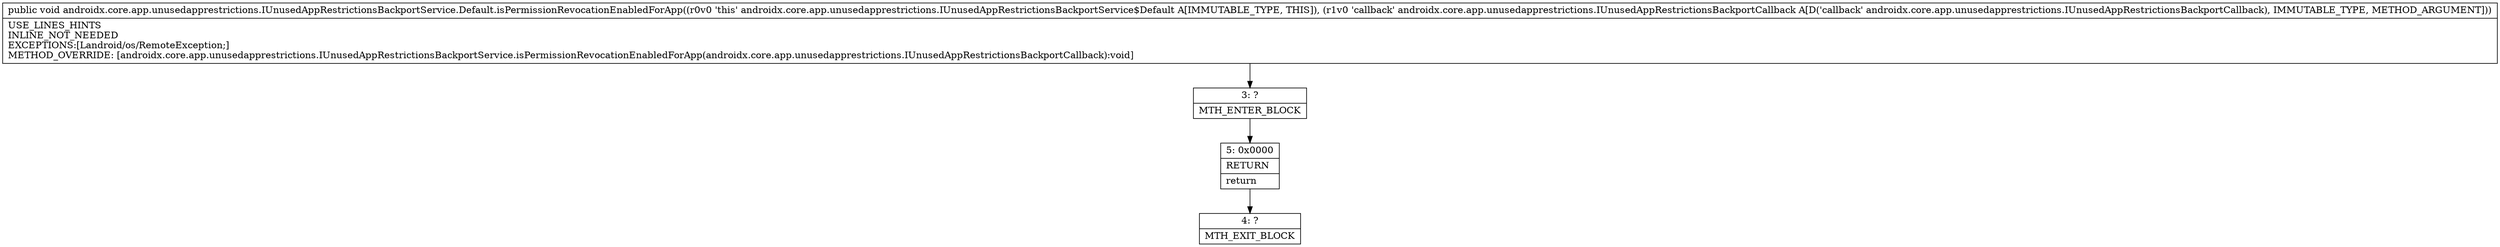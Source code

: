 digraph "CFG forandroidx.core.app.unusedapprestrictions.IUnusedAppRestrictionsBackportService.Default.isPermissionRevocationEnabledForApp(Landroidx\/core\/app\/unusedapprestrictions\/IUnusedAppRestrictionsBackportCallback;)V" {
Node_3 [shape=record,label="{3\:\ ?|MTH_ENTER_BLOCK\l}"];
Node_5 [shape=record,label="{5\:\ 0x0000|RETURN\l|return\l}"];
Node_4 [shape=record,label="{4\:\ ?|MTH_EXIT_BLOCK\l}"];
MethodNode[shape=record,label="{public void androidx.core.app.unusedapprestrictions.IUnusedAppRestrictionsBackportService.Default.isPermissionRevocationEnabledForApp((r0v0 'this' androidx.core.app.unusedapprestrictions.IUnusedAppRestrictionsBackportService$Default A[IMMUTABLE_TYPE, THIS]), (r1v0 'callback' androidx.core.app.unusedapprestrictions.IUnusedAppRestrictionsBackportCallback A[D('callback' androidx.core.app.unusedapprestrictions.IUnusedAppRestrictionsBackportCallback), IMMUTABLE_TYPE, METHOD_ARGUMENT]))  | USE_LINES_HINTS\lINLINE_NOT_NEEDED\lEXCEPTIONS:[Landroid\/os\/RemoteException;]\lMETHOD_OVERRIDE: [androidx.core.app.unusedapprestrictions.IUnusedAppRestrictionsBackportService.isPermissionRevocationEnabledForApp(androidx.core.app.unusedapprestrictions.IUnusedAppRestrictionsBackportCallback):void]\l}"];
MethodNode -> Node_3;Node_3 -> Node_5;
Node_5 -> Node_4;
}


